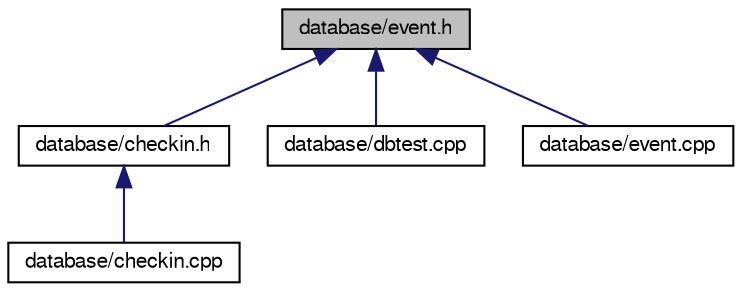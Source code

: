 digraph "database/event.h"
{
  edge [fontname="FreeSans",fontsize="10",labelfontname="FreeSans",labelfontsize="10"];
  node [fontname="FreeSans",fontsize="10",shape=record];
  Node3 [label="database/event.h",height=0.2,width=0.4,color="black", fillcolor="grey75", style="filled", fontcolor="black"];
  Node3 -> Node4 [dir="back",color="midnightblue",fontsize="10",style="solid",fontname="FreeSans"];
  Node4 [label="database/checkin.h",height=0.2,width=0.4,color="black", fillcolor="white", style="filled",URL="$checkin_8h.html"];
  Node4 -> Node5 [dir="back",color="midnightblue",fontsize="10",style="solid",fontname="FreeSans"];
  Node5 [label="database/checkin.cpp",height=0.2,width=0.4,color="black", fillcolor="white", style="filled",URL="$checkin_8cpp.html"];
  Node3 -> Node6 [dir="back",color="midnightblue",fontsize="10",style="solid",fontname="FreeSans"];
  Node6 [label="database/dbtest.cpp",height=0.2,width=0.4,color="black", fillcolor="white", style="filled",URL="$dbtest_8cpp.html"];
  Node3 -> Node7 [dir="back",color="midnightblue",fontsize="10",style="solid",fontname="FreeSans"];
  Node7 [label="database/event.cpp",height=0.2,width=0.4,color="black", fillcolor="white", style="filled",URL="$event_8cpp.html"];
}
